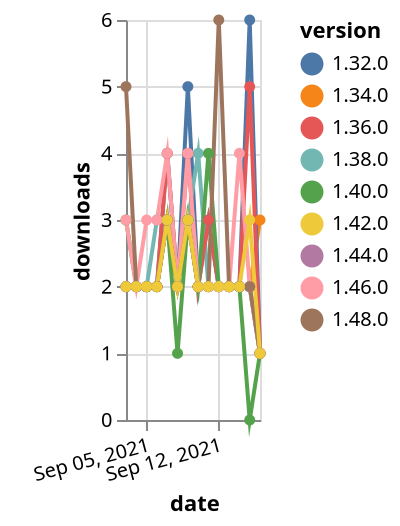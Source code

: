 {"$schema": "https://vega.github.io/schema/vega-lite/v5.json", "description": "A simple bar chart with embedded data.", "data": {"values": [{"date": "2021-09-03", "total": 2700, "delta": 2, "version": "1.34.0"}, {"date": "2021-09-04", "total": 2702, "delta": 2, "version": "1.34.0"}, {"date": "2021-09-05", "total": 2704, "delta": 2, "version": "1.34.0"}, {"date": "2021-09-06", "total": 2706, "delta": 2, "version": "1.34.0"}, {"date": "2021-09-07", "total": 2709, "delta": 3, "version": "1.34.0"}, {"date": "2021-09-08", "total": 2711, "delta": 2, "version": "1.34.0"}, {"date": "2021-09-09", "total": 2714, "delta": 3, "version": "1.34.0"}, {"date": "2021-09-10", "total": 2716, "delta": 2, "version": "1.34.0"}, {"date": "2021-09-11", "total": 2718, "delta": 2, "version": "1.34.0"}, {"date": "2021-09-12", "total": 2720, "delta": 2, "version": "1.34.0"}, {"date": "2021-09-13", "total": 2722, "delta": 2, "version": "1.34.0"}, {"date": "2021-09-14", "total": 2724, "delta": 2, "version": "1.34.0"}, {"date": "2021-09-15", "total": 2726, "delta": 2, "version": "1.34.0"}, {"date": "2021-09-16", "total": 2729, "delta": 3, "version": "1.34.0"}, {"date": "2021-09-03", "total": 3337, "delta": 2, "version": "1.32.0"}, {"date": "2021-09-04", "total": 3339, "delta": 2, "version": "1.32.0"}, {"date": "2021-09-05", "total": 3341, "delta": 2, "version": "1.32.0"}, {"date": "2021-09-06", "total": 3343, "delta": 2, "version": "1.32.0"}, {"date": "2021-09-07", "total": 3347, "delta": 4, "version": "1.32.0"}, {"date": "2021-09-08", "total": 3349, "delta": 2, "version": "1.32.0"}, {"date": "2021-09-09", "total": 3354, "delta": 5, "version": "1.32.0"}, {"date": "2021-09-10", "total": 3356, "delta": 2, "version": "1.32.0"}, {"date": "2021-09-11", "total": 3359, "delta": 3, "version": "1.32.0"}, {"date": "2021-09-12", "total": 3361, "delta": 2, "version": "1.32.0"}, {"date": "2021-09-13", "total": 3363, "delta": 2, "version": "1.32.0"}, {"date": "2021-09-14", "total": 3365, "delta": 2, "version": "1.32.0"}, {"date": "2021-09-15", "total": 3371, "delta": 6, "version": "1.32.0"}, {"date": "2021-09-16", "total": 3372, "delta": 1, "version": "1.32.0"}, {"date": "2021-09-03", "total": 1037, "delta": 2, "version": "1.44.0"}, {"date": "2021-09-04", "total": 1039, "delta": 2, "version": "1.44.0"}, {"date": "2021-09-05", "total": 1041, "delta": 2, "version": "1.44.0"}, {"date": "2021-09-06", "total": 1043, "delta": 2, "version": "1.44.0"}, {"date": "2021-09-07", "total": 1046, "delta": 3, "version": "1.44.0"}, {"date": "2021-09-08", "total": 1048, "delta": 2, "version": "1.44.0"}, {"date": "2021-09-09", "total": 1051, "delta": 3, "version": "1.44.0"}, {"date": "2021-09-10", "total": 1053, "delta": 2, "version": "1.44.0"}, {"date": "2021-09-11", "total": 1055, "delta": 2, "version": "1.44.0"}, {"date": "2021-09-12", "total": 1057, "delta": 2, "version": "1.44.0"}, {"date": "2021-09-13", "total": 1059, "delta": 2, "version": "1.44.0"}, {"date": "2021-09-14", "total": 1061, "delta": 2, "version": "1.44.0"}, {"date": "2021-09-15", "total": 1063, "delta": 2, "version": "1.44.0"}, {"date": "2021-09-16", "total": 1064, "delta": 1, "version": "1.44.0"}, {"date": "2021-09-03", "total": 2160, "delta": 2, "version": "1.38.0"}, {"date": "2021-09-04", "total": 2162, "delta": 2, "version": "1.38.0"}, {"date": "2021-09-05", "total": 2164, "delta": 2, "version": "1.38.0"}, {"date": "2021-09-06", "total": 2167, "delta": 3, "version": "1.38.0"}, {"date": "2021-09-07", "total": 2170, "delta": 3, "version": "1.38.0"}, {"date": "2021-09-08", "total": 2172, "delta": 2, "version": "1.38.0"}, {"date": "2021-09-09", "total": 2175, "delta": 3, "version": "1.38.0"}, {"date": "2021-09-10", "total": 2179, "delta": 4, "version": "1.38.0"}, {"date": "2021-09-11", "total": 2181, "delta": 2, "version": "1.38.0"}, {"date": "2021-09-12", "total": 2183, "delta": 2, "version": "1.38.0"}, {"date": "2021-09-13", "total": 2185, "delta": 2, "version": "1.38.0"}, {"date": "2021-09-14", "total": 2187, "delta": 2, "version": "1.38.0"}, {"date": "2021-09-15", "total": 2189, "delta": 2, "version": "1.38.0"}, {"date": "2021-09-16", "total": 2190, "delta": 1, "version": "1.38.0"}, {"date": "2021-09-03", "total": 2718, "delta": 2, "version": "1.36.0"}, {"date": "2021-09-04", "total": 2720, "delta": 2, "version": "1.36.0"}, {"date": "2021-09-05", "total": 2722, "delta": 2, "version": "1.36.0"}, {"date": "2021-09-06", "total": 2724, "delta": 2, "version": "1.36.0"}, {"date": "2021-09-07", "total": 2728, "delta": 4, "version": "1.36.0"}, {"date": "2021-09-08", "total": 2730, "delta": 2, "version": "1.36.0"}, {"date": "2021-09-09", "total": 2734, "delta": 4, "version": "1.36.0"}, {"date": "2021-09-10", "total": 2736, "delta": 2, "version": "1.36.0"}, {"date": "2021-09-11", "total": 2739, "delta": 3, "version": "1.36.0"}, {"date": "2021-09-12", "total": 2741, "delta": 2, "version": "1.36.0"}, {"date": "2021-09-13", "total": 2743, "delta": 2, "version": "1.36.0"}, {"date": "2021-09-14", "total": 2745, "delta": 2, "version": "1.36.0"}, {"date": "2021-09-15", "total": 2750, "delta": 5, "version": "1.36.0"}, {"date": "2021-09-16", "total": 2751, "delta": 1, "version": "1.36.0"}, {"date": "2021-09-03", "total": 1678, "delta": 3, "version": "1.40.0"}, {"date": "2021-09-04", "total": 1680, "delta": 2, "version": "1.40.0"}, {"date": "2021-09-05", "total": 1682, "delta": 2, "version": "1.40.0"}, {"date": "2021-09-06", "total": 1684, "delta": 2, "version": "1.40.0"}, {"date": "2021-09-07", "total": 1687, "delta": 3, "version": "1.40.0"}, {"date": "2021-09-08", "total": 1688, "delta": 1, "version": "1.40.0"}, {"date": "2021-09-09", "total": 1691, "delta": 3, "version": "1.40.0"}, {"date": "2021-09-10", "total": 1693, "delta": 2, "version": "1.40.0"}, {"date": "2021-09-11", "total": 1697, "delta": 4, "version": "1.40.0"}, {"date": "2021-09-12", "total": 1699, "delta": 2, "version": "1.40.0"}, {"date": "2021-09-13", "total": 1701, "delta": 2, "version": "1.40.0"}, {"date": "2021-09-14", "total": 1703, "delta": 2, "version": "1.40.0"}, {"date": "2021-09-15", "total": 1703, "delta": 0, "version": "1.40.0"}, {"date": "2021-09-16", "total": 1704, "delta": 1, "version": "1.40.0"}, {"date": "2021-09-03", "total": 730, "delta": 3, "version": "1.46.0"}, {"date": "2021-09-04", "total": 732, "delta": 2, "version": "1.46.0"}, {"date": "2021-09-05", "total": 735, "delta": 3, "version": "1.46.0"}, {"date": "2021-09-06", "total": 738, "delta": 3, "version": "1.46.0"}, {"date": "2021-09-07", "total": 742, "delta": 4, "version": "1.46.0"}, {"date": "2021-09-08", "total": 744, "delta": 2, "version": "1.46.0"}, {"date": "2021-09-09", "total": 748, "delta": 4, "version": "1.46.0"}, {"date": "2021-09-10", "total": 750, "delta": 2, "version": "1.46.0"}, {"date": "2021-09-11", "total": 752, "delta": 2, "version": "1.46.0"}, {"date": "2021-09-12", "total": 754, "delta": 2, "version": "1.46.0"}, {"date": "2021-09-13", "total": 756, "delta": 2, "version": "1.46.0"}, {"date": "2021-09-14", "total": 760, "delta": 4, "version": "1.46.0"}, {"date": "2021-09-15", "total": 762, "delta": 2, "version": "1.46.0"}, {"date": "2021-09-16", "total": 763, "delta": 1, "version": "1.46.0"}, {"date": "2021-09-03", "total": 241, "delta": 5, "version": "1.48.0"}, {"date": "2021-09-04", "total": 243, "delta": 2, "version": "1.48.0"}, {"date": "2021-09-05", "total": 245, "delta": 2, "version": "1.48.0"}, {"date": "2021-09-06", "total": 247, "delta": 2, "version": "1.48.0"}, {"date": "2021-09-07", "total": 250, "delta": 3, "version": "1.48.0"}, {"date": "2021-09-08", "total": 252, "delta": 2, "version": "1.48.0"}, {"date": "2021-09-09", "total": 255, "delta": 3, "version": "1.48.0"}, {"date": "2021-09-10", "total": 257, "delta": 2, "version": "1.48.0"}, {"date": "2021-09-11", "total": 259, "delta": 2, "version": "1.48.0"}, {"date": "2021-09-12", "total": 265, "delta": 6, "version": "1.48.0"}, {"date": "2021-09-13", "total": 267, "delta": 2, "version": "1.48.0"}, {"date": "2021-09-14", "total": 269, "delta": 2, "version": "1.48.0"}, {"date": "2021-09-15", "total": 271, "delta": 2, "version": "1.48.0"}, {"date": "2021-09-16", "total": 272, "delta": 1, "version": "1.48.0"}, {"date": "2021-09-03", "total": 1512, "delta": 2, "version": "1.42.0"}, {"date": "2021-09-04", "total": 1514, "delta": 2, "version": "1.42.0"}, {"date": "2021-09-05", "total": 1516, "delta": 2, "version": "1.42.0"}, {"date": "2021-09-06", "total": 1518, "delta": 2, "version": "1.42.0"}, {"date": "2021-09-07", "total": 1521, "delta": 3, "version": "1.42.0"}, {"date": "2021-09-08", "total": 1523, "delta": 2, "version": "1.42.0"}, {"date": "2021-09-09", "total": 1526, "delta": 3, "version": "1.42.0"}, {"date": "2021-09-10", "total": 1528, "delta": 2, "version": "1.42.0"}, {"date": "2021-09-11", "total": 1530, "delta": 2, "version": "1.42.0"}, {"date": "2021-09-12", "total": 1532, "delta": 2, "version": "1.42.0"}, {"date": "2021-09-13", "total": 1534, "delta": 2, "version": "1.42.0"}, {"date": "2021-09-14", "total": 1536, "delta": 2, "version": "1.42.0"}, {"date": "2021-09-15", "total": 1539, "delta": 3, "version": "1.42.0"}, {"date": "2021-09-16", "total": 1540, "delta": 1, "version": "1.42.0"}]}, "width": "container", "mark": {"type": "line", "point": {"filled": true}}, "encoding": {"x": {"field": "date", "type": "temporal", "timeUnit": "yearmonthdate", "title": "date", "axis": {"labelAngle": -15}}, "y": {"field": "delta", "type": "quantitative", "title": "downloads"}, "color": {"field": "version", "type": "nominal"}, "tooltip": {"field": "delta"}}}